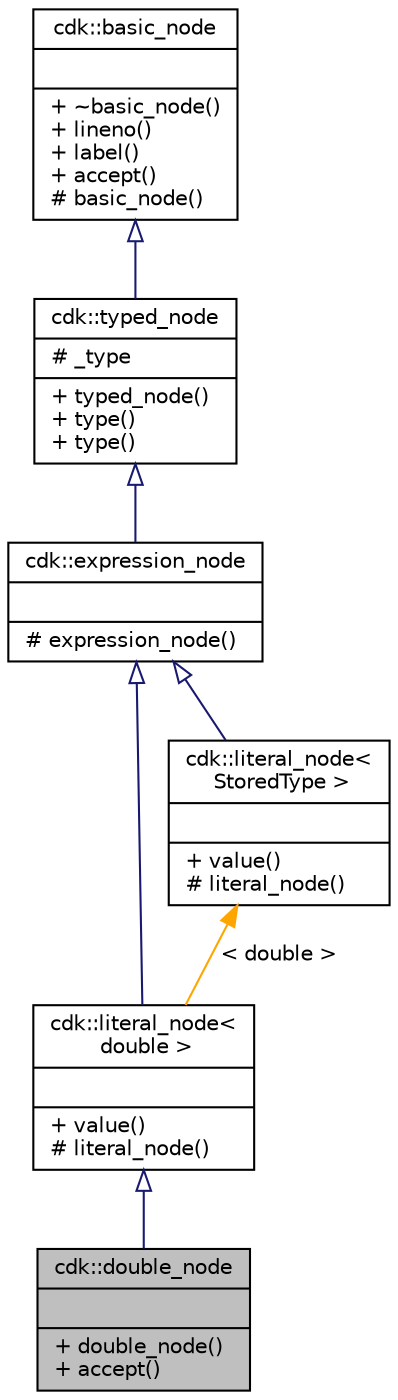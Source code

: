 digraph "cdk::double_node"
{
  edge [fontname="Helvetica",fontsize="10",labelfontname="Helvetica",labelfontsize="10"];
  node [fontname="Helvetica",fontsize="10",shape=record];
  Node0 [label="{cdk::double_node\n||+ double_node()\l+ accept()\l}",height=0.2,width=0.4,color="black", fillcolor="grey75", style="filled", fontcolor="black"];
  Node1 -> Node0 [dir="back",color="midnightblue",fontsize="10",style="solid",arrowtail="onormal",fontname="Helvetica"];
  Node1 [label="{cdk::literal_node\<\l double \>\n||+ value()\l# literal_node()\l}",height=0.2,width=0.4,color="black", fillcolor="white", style="filled",URL="$classcdk_1_1literal__node.html"];
  Node2 -> Node1 [dir="back",color="midnightblue",fontsize="10",style="solid",arrowtail="onormal",fontname="Helvetica"];
  Node2 [label="{cdk::expression_node\n||# expression_node()\l}",height=0.2,width=0.4,color="black", fillcolor="white", style="filled",URL="$classcdk_1_1expression__node.html"];
  Node3 -> Node2 [dir="back",color="midnightblue",fontsize="10",style="solid",arrowtail="onormal",fontname="Helvetica"];
  Node3 [label="{cdk::typed_node\n|# _type\l|+ typed_node()\l+ type()\l+ type()\l}",height=0.2,width=0.4,color="black", fillcolor="white", style="filled",URL="$classcdk_1_1typed__node.html"];
  Node4 -> Node3 [dir="back",color="midnightblue",fontsize="10",style="solid",arrowtail="onormal",fontname="Helvetica"];
  Node4 [label="{cdk::basic_node\n||+ ~basic_node()\l+ lineno()\l+ label()\l+ accept()\l# basic_node()\l}",height=0.2,width=0.4,color="black", fillcolor="white", style="filled",URL="$classcdk_1_1basic__node.html"];
  Node5 -> Node1 [dir="back",color="orange",fontsize="10",style="solid",label=" \< double \>" ,fontname="Helvetica"];
  Node5 [label="{cdk::literal_node\<\l StoredType \>\n||+ value()\l# literal_node()\l}",height=0.2,width=0.4,color="black", fillcolor="white", style="filled",URL="$classcdk_1_1literal__node.html"];
  Node2 -> Node5 [dir="back",color="midnightblue",fontsize="10",style="solid",arrowtail="onormal",fontname="Helvetica"];
}
